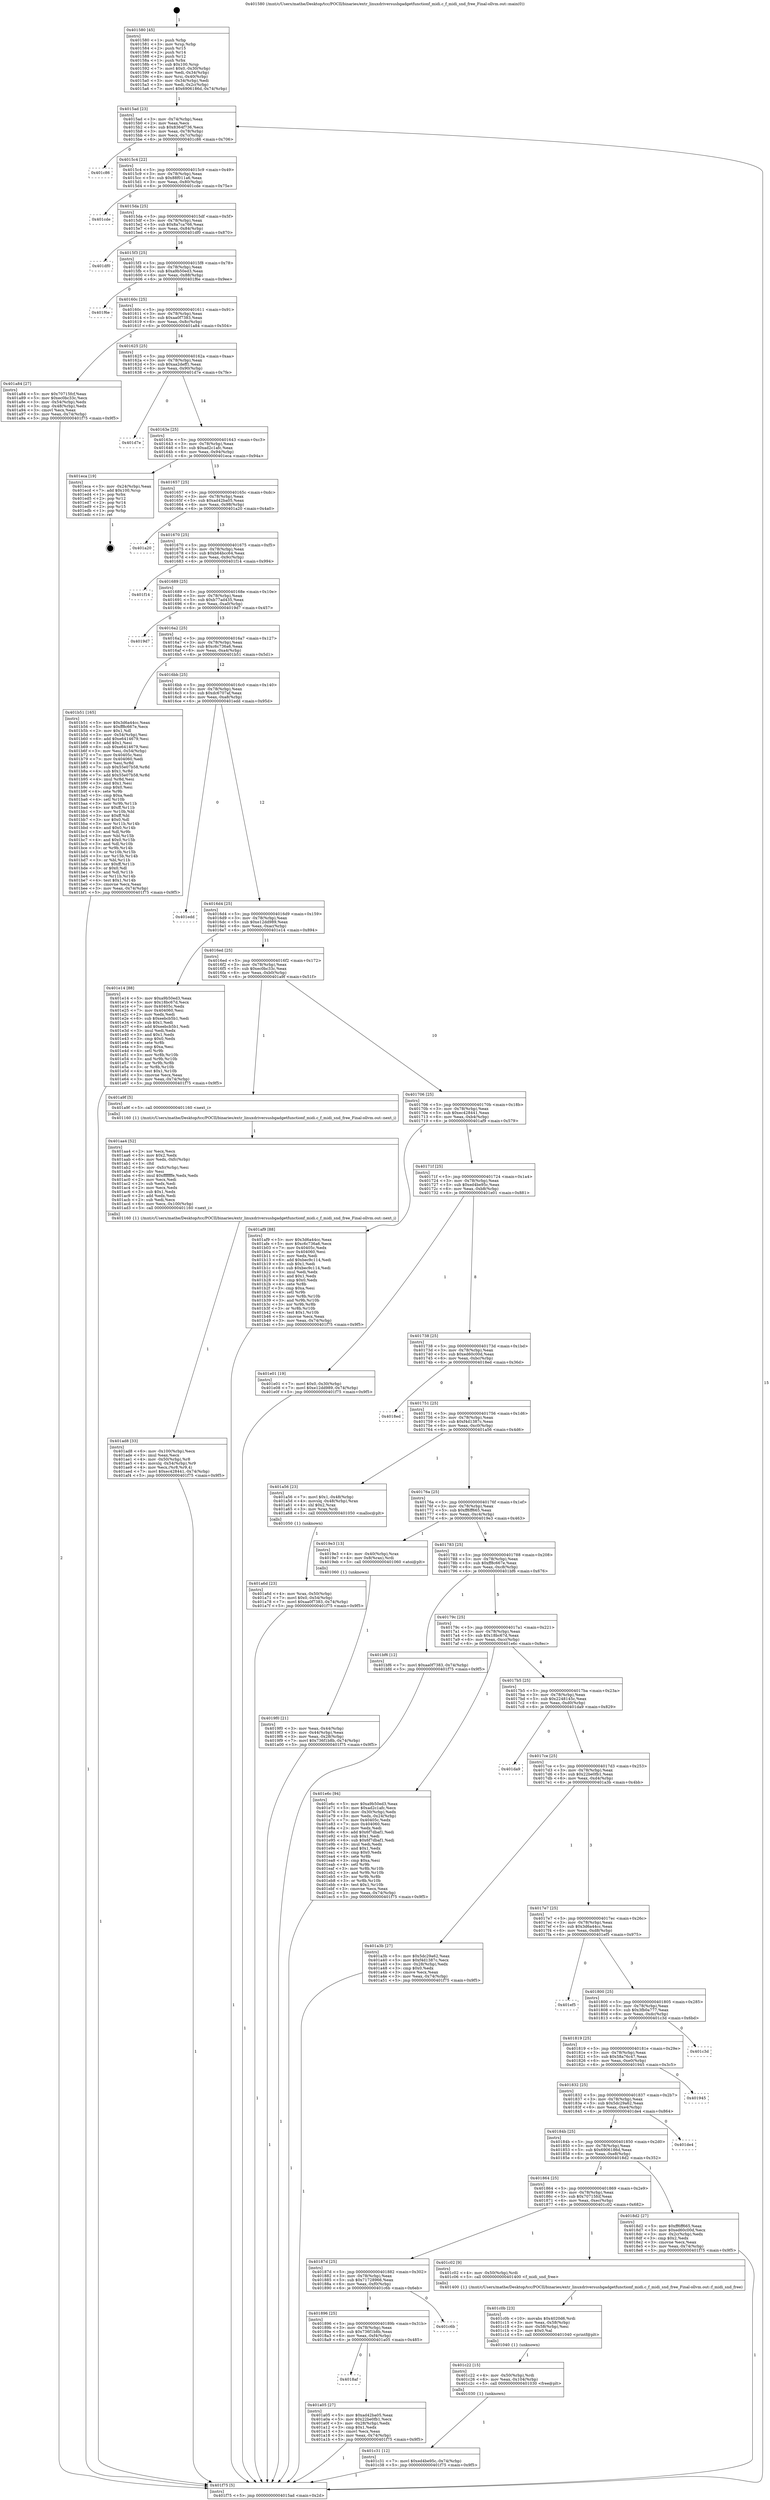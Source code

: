 digraph "0x401580" {
  label = "0x401580 (/mnt/c/Users/mathe/Desktop/tcc/POCII/binaries/extr_linuxdriversusbgadgetfunctionf_midi.c_f_midi_snd_free_Final-ollvm.out::main(0))"
  labelloc = "t"
  node[shape=record]

  Entry [label="",width=0.3,height=0.3,shape=circle,fillcolor=black,style=filled]
  "0x4015ad" [label="{
     0x4015ad [23]\l
     | [instrs]\l
     &nbsp;&nbsp;0x4015ad \<+3\>: mov -0x74(%rbp),%eax\l
     &nbsp;&nbsp;0x4015b0 \<+2\>: mov %eax,%ecx\l
     &nbsp;&nbsp;0x4015b2 \<+6\>: sub $0x8364f736,%ecx\l
     &nbsp;&nbsp;0x4015b8 \<+3\>: mov %eax,-0x78(%rbp)\l
     &nbsp;&nbsp;0x4015bb \<+3\>: mov %ecx,-0x7c(%rbp)\l
     &nbsp;&nbsp;0x4015be \<+6\>: je 0000000000401c86 \<main+0x706\>\l
  }"]
  "0x401c86" [label="{
     0x401c86\l
  }", style=dashed]
  "0x4015c4" [label="{
     0x4015c4 [22]\l
     | [instrs]\l
     &nbsp;&nbsp;0x4015c4 \<+5\>: jmp 00000000004015c9 \<main+0x49\>\l
     &nbsp;&nbsp;0x4015c9 \<+3\>: mov -0x78(%rbp),%eax\l
     &nbsp;&nbsp;0x4015cc \<+5\>: sub $0x88f011a6,%eax\l
     &nbsp;&nbsp;0x4015d1 \<+3\>: mov %eax,-0x80(%rbp)\l
     &nbsp;&nbsp;0x4015d4 \<+6\>: je 0000000000401cde \<main+0x75e\>\l
  }"]
  Exit [label="",width=0.3,height=0.3,shape=circle,fillcolor=black,style=filled,peripheries=2]
  "0x401cde" [label="{
     0x401cde\l
  }", style=dashed]
  "0x4015da" [label="{
     0x4015da [25]\l
     | [instrs]\l
     &nbsp;&nbsp;0x4015da \<+5\>: jmp 00000000004015df \<main+0x5f\>\l
     &nbsp;&nbsp;0x4015df \<+3\>: mov -0x78(%rbp),%eax\l
     &nbsp;&nbsp;0x4015e2 \<+5\>: sub $0x8a7ca766,%eax\l
     &nbsp;&nbsp;0x4015e7 \<+6\>: mov %eax,-0x84(%rbp)\l
     &nbsp;&nbsp;0x4015ed \<+6\>: je 0000000000401df0 \<main+0x870\>\l
  }"]
  "0x401c31" [label="{
     0x401c31 [12]\l
     | [instrs]\l
     &nbsp;&nbsp;0x401c31 \<+7\>: movl $0xed4be95c,-0x74(%rbp)\l
     &nbsp;&nbsp;0x401c38 \<+5\>: jmp 0000000000401f75 \<main+0x9f5\>\l
  }"]
  "0x401df0" [label="{
     0x401df0\l
  }", style=dashed]
  "0x4015f3" [label="{
     0x4015f3 [25]\l
     | [instrs]\l
     &nbsp;&nbsp;0x4015f3 \<+5\>: jmp 00000000004015f8 \<main+0x78\>\l
     &nbsp;&nbsp;0x4015f8 \<+3\>: mov -0x78(%rbp),%eax\l
     &nbsp;&nbsp;0x4015fb \<+5\>: sub $0xa9b50ed3,%eax\l
     &nbsp;&nbsp;0x401600 \<+6\>: mov %eax,-0x88(%rbp)\l
     &nbsp;&nbsp;0x401606 \<+6\>: je 0000000000401f6e \<main+0x9ee\>\l
  }"]
  "0x401c22" [label="{
     0x401c22 [15]\l
     | [instrs]\l
     &nbsp;&nbsp;0x401c22 \<+4\>: mov -0x50(%rbp),%rdi\l
     &nbsp;&nbsp;0x401c26 \<+6\>: mov %eax,-0x104(%rbp)\l
     &nbsp;&nbsp;0x401c2c \<+5\>: call 0000000000401030 \<free@plt\>\l
     | [calls]\l
     &nbsp;&nbsp;0x401030 \{1\} (unknown)\l
  }"]
  "0x401f6e" [label="{
     0x401f6e\l
  }", style=dashed]
  "0x40160c" [label="{
     0x40160c [25]\l
     | [instrs]\l
     &nbsp;&nbsp;0x40160c \<+5\>: jmp 0000000000401611 \<main+0x91\>\l
     &nbsp;&nbsp;0x401611 \<+3\>: mov -0x78(%rbp),%eax\l
     &nbsp;&nbsp;0x401614 \<+5\>: sub $0xaa0f7383,%eax\l
     &nbsp;&nbsp;0x401619 \<+6\>: mov %eax,-0x8c(%rbp)\l
     &nbsp;&nbsp;0x40161f \<+6\>: je 0000000000401a84 \<main+0x504\>\l
  }"]
  "0x401c0b" [label="{
     0x401c0b [23]\l
     | [instrs]\l
     &nbsp;&nbsp;0x401c0b \<+10\>: movabs $0x4020d6,%rdi\l
     &nbsp;&nbsp;0x401c15 \<+3\>: mov %eax,-0x58(%rbp)\l
     &nbsp;&nbsp;0x401c18 \<+3\>: mov -0x58(%rbp),%esi\l
     &nbsp;&nbsp;0x401c1b \<+2\>: mov $0x0,%al\l
     &nbsp;&nbsp;0x401c1d \<+5\>: call 0000000000401040 \<printf@plt\>\l
     | [calls]\l
     &nbsp;&nbsp;0x401040 \{1\} (unknown)\l
  }"]
  "0x401a84" [label="{
     0x401a84 [27]\l
     | [instrs]\l
     &nbsp;&nbsp;0x401a84 \<+5\>: mov $0x70715fcf,%eax\l
     &nbsp;&nbsp;0x401a89 \<+5\>: mov $0xec0bc33c,%ecx\l
     &nbsp;&nbsp;0x401a8e \<+3\>: mov -0x54(%rbp),%edx\l
     &nbsp;&nbsp;0x401a91 \<+3\>: cmp -0x48(%rbp),%edx\l
     &nbsp;&nbsp;0x401a94 \<+3\>: cmovl %ecx,%eax\l
     &nbsp;&nbsp;0x401a97 \<+3\>: mov %eax,-0x74(%rbp)\l
     &nbsp;&nbsp;0x401a9a \<+5\>: jmp 0000000000401f75 \<main+0x9f5\>\l
  }"]
  "0x401625" [label="{
     0x401625 [25]\l
     | [instrs]\l
     &nbsp;&nbsp;0x401625 \<+5\>: jmp 000000000040162a \<main+0xaa\>\l
     &nbsp;&nbsp;0x40162a \<+3\>: mov -0x78(%rbp),%eax\l
     &nbsp;&nbsp;0x40162d \<+5\>: sub $0xaa2deff1,%eax\l
     &nbsp;&nbsp;0x401632 \<+6\>: mov %eax,-0x90(%rbp)\l
     &nbsp;&nbsp;0x401638 \<+6\>: je 0000000000401d7e \<main+0x7fe\>\l
  }"]
  "0x401ad8" [label="{
     0x401ad8 [33]\l
     | [instrs]\l
     &nbsp;&nbsp;0x401ad8 \<+6\>: mov -0x100(%rbp),%ecx\l
     &nbsp;&nbsp;0x401ade \<+3\>: imul %eax,%ecx\l
     &nbsp;&nbsp;0x401ae1 \<+4\>: mov -0x50(%rbp),%r8\l
     &nbsp;&nbsp;0x401ae5 \<+4\>: movslq -0x54(%rbp),%r9\l
     &nbsp;&nbsp;0x401ae9 \<+4\>: mov %ecx,(%r8,%r9,4)\l
     &nbsp;&nbsp;0x401aed \<+7\>: movl $0xec428441,-0x74(%rbp)\l
     &nbsp;&nbsp;0x401af4 \<+5\>: jmp 0000000000401f75 \<main+0x9f5\>\l
  }"]
  "0x401d7e" [label="{
     0x401d7e\l
  }", style=dashed]
  "0x40163e" [label="{
     0x40163e [25]\l
     | [instrs]\l
     &nbsp;&nbsp;0x40163e \<+5\>: jmp 0000000000401643 \<main+0xc3\>\l
     &nbsp;&nbsp;0x401643 \<+3\>: mov -0x78(%rbp),%eax\l
     &nbsp;&nbsp;0x401646 \<+5\>: sub $0xad2c1afc,%eax\l
     &nbsp;&nbsp;0x40164b \<+6\>: mov %eax,-0x94(%rbp)\l
     &nbsp;&nbsp;0x401651 \<+6\>: je 0000000000401eca \<main+0x94a\>\l
  }"]
  "0x401aa4" [label="{
     0x401aa4 [52]\l
     | [instrs]\l
     &nbsp;&nbsp;0x401aa4 \<+2\>: xor %ecx,%ecx\l
     &nbsp;&nbsp;0x401aa6 \<+5\>: mov $0x2,%edx\l
     &nbsp;&nbsp;0x401aab \<+6\>: mov %edx,-0xfc(%rbp)\l
     &nbsp;&nbsp;0x401ab1 \<+1\>: cltd\l
     &nbsp;&nbsp;0x401ab2 \<+6\>: mov -0xfc(%rbp),%esi\l
     &nbsp;&nbsp;0x401ab8 \<+2\>: idiv %esi\l
     &nbsp;&nbsp;0x401aba \<+6\>: imul $0xfffffffe,%edx,%edx\l
     &nbsp;&nbsp;0x401ac0 \<+2\>: mov %ecx,%edi\l
     &nbsp;&nbsp;0x401ac2 \<+2\>: sub %edx,%edi\l
     &nbsp;&nbsp;0x401ac4 \<+2\>: mov %ecx,%edx\l
     &nbsp;&nbsp;0x401ac6 \<+3\>: sub $0x1,%edx\l
     &nbsp;&nbsp;0x401ac9 \<+2\>: add %edx,%edi\l
     &nbsp;&nbsp;0x401acb \<+2\>: sub %edi,%ecx\l
     &nbsp;&nbsp;0x401acd \<+6\>: mov %ecx,-0x100(%rbp)\l
     &nbsp;&nbsp;0x401ad3 \<+5\>: call 0000000000401160 \<next_i\>\l
     | [calls]\l
     &nbsp;&nbsp;0x401160 \{1\} (/mnt/c/Users/mathe/Desktop/tcc/POCII/binaries/extr_linuxdriversusbgadgetfunctionf_midi.c_f_midi_snd_free_Final-ollvm.out::next_i)\l
  }"]
  "0x401eca" [label="{
     0x401eca [19]\l
     | [instrs]\l
     &nbsp;&nbsp;0x401eca \<+3\>: mov -0x24(%rbp),%eax\l
     &nbsp;&nbsp;0x401ecd \<+7\>: add $0x100,%rsp\l
     &nbsp;&nbsp;0x401ed4 \<+1\>: pop %rbx\l
     &nbsp;&nbsp;0x401ed5 \<+2\>: pop %r12\l
     &nbsp;&nbsp;0x401ed7 \<+2\>: pop %r14\l
     &nbsp;&nbsp;0x401ed9 \<+2\>: pop %r15\l
     &nbsp;&nbsp;0x401edb \<+1\>: pop %rbp\l
     &nbsp;&nbsp;0x401edc \<+1\>: ret\l
  }"]
  "0x401657" [label="{
     0x401657 [25]\l
     | [instrs]\l
     &nbsp;&nbsp;0x401657 \<+5\>: jmp 000000000040165c \<main+0xdc\>\l
     &nbsp;&nbsp;0x40165c \<+3\>: mov -0x78(%rbp),%eax\l
     &nbsp;&nbsp;0x40165f \<+5\>: sub $0xad42ba05,%eax\l
     &nbsp;&nbsp;0x401664 \<+6\>: mov %eax,-0x98(%rbp)\l
     &nbsp;&nbsp;0x40166a \<+6\>: je 0000000000401a20 \<main+0x4a0\>\l
  }"]
  "0x401a6d" [label="{
     0x401a6d [23]\l
     | [instrs]\l
     &nbsp;&nbsp;0x401a6d \<+4\>: mov %rax,-0x50(%rbp)\l
     &nbsp;&nbsp;0x401a71 \<+7\>: movl $0x0,-0x54(%rbp)\l
     &nbsp;&nbsp;0x401a78 \<+7\>: movl $0xaa0f7383,-0x74(%rbp)\l
     &nbsp;&nbsp;0x401a7f \<+5\>: jmp 0000000000401f75 \<main+0x9f5\>\l
  }"]
  "0x401a20" [label="{
     0x401a20\l
  }", style=dashed]
  "0x401670" [label="{
     0x401670 [25]\l
     | [instrs]\l
     &nbsp;&nbsp;0x401670 \<+5\>: jmp 0000000000401675 \<main+0xf5\>\l
     &nbsp;&nbsp;0x401675 \<+3\>: mov -0x78(%rbp),%eax\l
     &nbsp;&nbsp;0x401678 \<+5\>: sub $0xb64bcc64,%eax\l
     &nbsp;&nbsp;0x40167d \<+6\>: mov %eax,-0x9c(%rbp)\l
     &nbsp;&nbsp;0x401683 \<+6\>: je 0000000000401f14 \<main+0x994\>\l
  }"]
  "0x4018af" [label="{
     0x4018af\l
  }", style=dashed]
  "0x401f14" [label="{
     0x401f14\l
  }", style=dashed]
  "0x401689" [label="{
     0x401689 [25]\l
     | [instrs]\l
     &nbsp;&nbsp;0x401689 \<+5\>: jmp 000000000040168e \<main+0x10e\>\l
     &nbsp;&nbsp;0x40168e \<+3\>: mov -0x78(%rbp),%eax\l
     &nbsp;&nbsp;0x401691 \<+5\>: sub $0xb77ad435,%eax\l
     &nbsp;&nbsp;0x401696 \<+6\>: mov %eax,-0xa0(%rbp)\l
     &nbsp;&nbsp;0x40169c \<+6\>: je 00000000004019d7 \<main+0x457\>\l
  }"]
  "0x401a05" [label="{
     0x401a05 [27]\l
     | [instrs]\l
     &nbsp;&nbsp;0x401a05 \<+5\>: mov $0xad42ba05,%eax\l
     &nbsp;&nbsp;0x401a0a \<+5\>: mov $0x22be0fb1,%ecx\l
     &nbsp;&nbsp;0x401a0f \<+3\>: mov -0x28(%rbp),%edx\l
     &nbsp;&nbsp;0x401a12 \<+3\>: cmp $0x1,%edx\l
     &nbsp;&nbsp;0x401a15 \<+3\>: cmovl %ecx,%eax\l
     &nbsp;&nbsp;0x401a18 \<+3\>: mov %eax,-0x74(%rbp)\l
     &nbsp;&nbsp;0x401a1b \<+5\>: jmp 0000000000401f75 \<main+0x9f5\>\l
  }"]
  "0x4019d7" [label="{
     0x4019d7\l
  }", style=dashed]
  "0x4016a2" [label="{
     0x4016a2 [25]\l
     | [instrs]\l
     &nbsp;&nbsp;0x4016a2 \<+5\>: jmp 00000000004016a7 \<main+0x127\>\l
     &nbsp;&nbsp;0x4016a7 \<+3\>: mov -0x78(%rbp),%eax\l
     &nbsp;&nbsp;0x4016aa \<+5\>: sub $0xc6c736a6,%eax\l
     &nbsp;&nbsp;0x4016af \<+6\>: mov %eax,-0xa4(%rbp)\l
     &nbsp;&nbsp;0x4016b5 \<+6\>: je 0000000000401b51 \<main+0x5d1\>\l
  }"]
  "0x401896" [label="{
     0x401896 [25]\l
     | [instrs]\l
     &nbsp;&nbsp;0x401896 \<+5\>: jmp 000000000040189b \<main+0x31b\>\l
     &nbsp;&nbsp;0x40189b \<+3\>: mov -0x78(%rbp),%eax\l
     &nbsp;&nbsp;0x40189e \<+5\>: sub $0x736f1b8b,%eax\l
     &nbsp;&nbsp;0x4018a3 \<+6\>: mov %eax,-0xf4(%rbp)\l
     &nbsp;&nbsp;0x4018a9 \<+6\>: je 0000000000401a05 \<main+0x485\>\l
  }"]
  "0x401b51" [label="{
     0x401b51 [165]\l
     | [instrs]\l
     &nbsp;&nbsp;0x401b51 \<+5\>: mov $0x3d6a44cc,%eax\l
     &nbsp;&nbsp;0x401b56 \<+5\>: mov $0xff8c667e,%ecx\l
     &nbsp;&nbsp;0x401b5b \<+2\>: mov $0x1,%dl\l
     &nbsp;&nbsp;0x401b5d \<+3\>: mov -0x54(%rbp),%esi\l
     &nbsp;&nbsp;0x401b60 \<+6\>: add $0xe6414679,%esi\l
     &nbsp;&nbsp;0x401b66 \<+3\>: add $0x1,%esi\l
     &nbsp;&nbsp;0x401b69 \<+6\>: sub $0xe6414679,%esi\l
     &nbsp;&nbsp;0x401b6f \<+3\>: mov %esi,-0x54(%rbp)\l
     &nbsp;&nbsp;0x401b72 \<+7\>: mov 0x40405c,%esi\l
     &nbsp;&nbsp;0x401b79 \<+7\>: mov 0x404060,%edi\l
     &nbsp;&nbsp;0x401b80 \<+3\>: mov %esi,%r8d\l
     &nbsp;&nbsp;0x401b83 \<+7\>: sub $0x55e07b58,%r8d\l
     &nbsp;&nbsp;0x401b8a \<+4\>: sub $0x1,%r8d\l
     &nbsp;&nbsp;0x401b8e \<+7\>: add $0x55e07b58,%r8d\l
     &nbsp;&nbsp;0x401b95 \<+4\>: imul %r8d,%esi\l
     &nbsp;&nbsp;0x401b99 \<+3\>: and $0x1,%esi\l
     &nbsp;&nbsp;0x401b9c \<+3\>: cmp $0x0,%esi\l
     &nbsp;&nbsp;0x401b9f \<+4\>: sete %r9b\l
     &nbsp;&nbsp;0x401ba3 \<+3\>: cmp $0xa,%edi\l
     &nbsp;&nbsp;0x401ba6 \<+4\>: setl %r10b\l
     &nbsp;&nbsp;0x401baa \<+3\>: mov %r9b,%r11b\l
     &nbsp;&nbsp;0x401bad \<+4\>: xor $0xff,%r11b\l
     &nbsp;&nbsp;0x401bb1 \<+3\>: mov %r10b,%bl\l
     &nbsp;&nbsp;0x401bb4 \<+3\>: xor $0xff,%bl\l
     &nbsp;&nbsp;0x401bb7 \<+3\>: xor $0x0,%dl\l
     &nbsp;&nbsp;0x401bba \<+3\>: mov %r11b,%r14b\l
     &nbsp;&nbsp;0x401bbd \<+4\>: and $0x0,%r14b\l
     &nbsp;&nbsp;0x401bc1 \<+3\>: and %dl,%r9b\l
     &nbsp;&nbsp;0x401bc4 \<+3\>: mov %bl,%r15b\l
     &nbsp;&nbsp;0x401bc7 \<+4\>: and $0x0,%r15b\l
     &nbsp;&nbsp;0x401bcb \<+3\>: and %dl,%r10b\l
     &nbsp;&nbsp;0x401bce \<+3\>: or %r9b,%r14b\l
     &nbsp;&nbsp;0x401bd1 \<+3\>: or %r10b,%r15b\l
     &nbsp;&nbsp;0x401bd4 \<+3\>: xor %r15b,%r14b\l
     &nbsp;&nbsp;0x401bd7 \<+3\>: or %bl,%r11b\l
     &nbsp;&nbsp;0x401bda \<+4\>: xor $0xff,%r11b\l
     &nbsp;&nbsp;0x401bde \<+3\>: or $0x0,%dl\l
     &nbsp;&nbsp;0x401be1 \<+3\>: and %dl,%r11b\l
     &nbsp;&nbsp;0x401be4 \<+3\>: or %r11b,%r14b\l
     &nbsp;&nbsp;0x401be7 \<+4\>: test $0x1,%r14b\l
     &nbsp;&nbsp;0x401beb \<+3\>: cmovne %ecx,%eax\l
     &nbsp;&nbsp;0x401bee \<+3\>: mov %eax,-0x74(%rbp)\l
     &nbsp;&nbsp;0x401bf1 \<+5\>: jmp 0000000000401f75 \<main+0x9f5\>\l
  }"]
  "0x4016bb" [label="{
     0x4016bb [25]\l
     | [instrs]\l
     &nbsp;&nbsp;0x4016bb \<+5\>: jmp 00000000004016c0 \<main+0x140\>\l
     &nbsp;&nbsp;0x4016c0 \<+3\>: mov -0x78(%rbp),%eax\l
     &nbsp;&nbsp;0x4016c3 \<+5\>: sub $0xdc6707af,%eax\l
     &nbsp;&nbsp;0x4016c8 \<+6\>: mov %eax,-0xa8(%rbp)\l
     &nbsp;&nbsp;0x4016ce \<+6\>: je 0000000000401edd \<main+0x95d\>\l
  }"]
  "0x401c6b" [label="{
     0x401c6b\l
  }", style=dashed]
  "0x401edd" [label="{
     0x401edd\l
  }", style=dashed]
  "0x4016d4" [label="{
     0x4016d4 [25]\l
     | [instrs]\l
     &nbsp;&nbsp;0x4016d4 \<+5\>: jmp 00000000004016d9 \<main+0x159\>\l
     &nbsp;&nbsp;0x4016d9 \<+3\>: mov -0x78(%rbp),%eax\l
     &nbsp;&nbsp;0x4016dc \<+5\>: sub $0xe12dd989,%eax\l
     &nbsp;&nbsp;0x4016e1 \<+6\>: mov %eax,-0xac(%rbp)\l
     &nbsp;&nbsp;0x4016e7 \<+6\>: je 0000000000401e14 \<main+0x894\>\l
  }"]
  "0x40187d" [label="{
     0x40187d [25]\l
     | [instrs]\l
     &nbsp;&nbsp;0x40187d \<+5\>: jmp 0000000000401882 \<main+0x302\>\l
     &nbsp;&nbsp;0x401882 \<+3\>: mov -0x78(%rbp),%eax\l
     &nbsp;&nbsp;0x401885 \<+5\>: sub $0x71728966,%eax\l
     &nbsp;&nbsp;0x40188a \<+6\>: mov %eax,-0xf0(%rbp)\l
     &nbsp;&nbsp;0x401890 \<+6\>: je 0000000000401c6b \<main+0x6eb\>\l
  }"]
  "0x401e14" [label="{
     0x401e14 [88]\l
     | [instrs]\l
     &nbsp;&nbsp;0x401e14 \<+5\>: mov $0xa9b50ed3,%eax\l
     &nbsp;&nbsp;0x401e19 \<+5\>: mov $0x18bc67d,%ecx\l
     &nbsp;&nbsp;0x401e1e \<+7\>: mov 0x40405c,%edx\l
     &nbsp;&nbsp;0x401e25 \<+7\>: mov 0x404060,%esi\l
     &nbsp;&nbsp;0x401e2c \<+2\>: mov %edx,%edi\l
     &nbsp;&nbsp;0x401e2e \<+6\>: sub $0xeebcb5b1,%edi\l
     &nbsp;&nbsp;0x401e34 \<+3\>: sub $0x1,%edi\l
     &nbsp;&nbsp;0x401e37 \<+6\>: add $0xeebcb5b1,%edi\l
     &nbsp;&nbsp;0x401e3d \<+3\>: imul %edi,%edx\l
     &nbsp;&nbsp;0x401e40 \<+3\>: and $0x1,%edx\l
     &nbsp;&nbsp;0x401e43 \<+3\>: cmp $0x0,%edx\l
     &nbsp;&nbsp;0x401e46 \<+4\>: sete %r8b\l
     &nbsp;&nbsp;0x401e4a \<+3\>: cmp $0xa,%esi\l
     &nbsp;&nbsp;0x401e4d \<+4\>: setl %r9b\l
     &nbsp;&nbsp;0x401e51 \<+3\>: mov %r8b,%r10b\l
     &nbsp;&nbsp;0x401e54 \<+3\>: and %r9b,%r10b\l
     &nbsp;&nbsp;0x401e57 \<+3\>: xor %r9b,%r8b\l
     &nbsp;&nbsp;0x401e5a \<+3\>: or %r8b,%r10b\l
     &nbsp;&nbsp;0x401e5d \<+4\>: test $0x1,%r10b\l
     &nbsp;&nbsp;0x401e61 \<+3\>: cmovne %ecx,%eax\l
     &nbsp;&nbsp;0x401e64 \<+3\>: mov %eax,-0x74(%rbp)\l
     &nbsp;&nbsp;0x401e67 \<+5\>: jmp 0000000000401f75 \<main+0x9f5\>\l
  }"]
  "0x4016ed" [label="{
     0x4016ed [25]\l
     | [instrs]\l
     &nbsp;&nbsp;0x4016ed \<+5\>: jmp 00000000004016f2 \<main+0x172\>\l
     &nbsp;&nbsp;0x4016f2 \<+3\>: mov -0x78(%rbp),%eax\l
     &nbsp;&nbsp;0x4016f5 \<+5\>: sub $0xec0bc33c,%eax\l
     &nbsp;&nbsp;0x4016fa \<+6\>: mov %eax,-0xb0(%rbp)\l
     &nbsp;&nbsp;0x401700 \<+6\>: je 0000000000401a9f \<main+0x51f\>\l
  }"]
  "0x401c02" [label="{
     0x401c02 [9]\l
     | [instrs]\l
     &nbsp;&nbsp;0x401c02 \<+4\>: mov -0x50(%rbp),%rdi\l
     &nbsp;&nbsp;0x401c06 \<+5\>: call 0000000000401400 \<f_midi_snd_free\>\l
     | [calls]\l
     &nbsp;&nbsp;0x401400 \{1\} (/mnt/c/Users/mathe/Desktop/tcc/POCII/binaries/extr_linuxdriversusbgadgetfunctionf_midi.c_f_midi_snd_free_Final-ollvm.out::f_midi_snd_free)\l
  }"]
  "0x401a9f" [label="{
     0x401a9f [5]\l
     | [instrs]\l
     &nbsp;&nbsp;0x401a9f \<+5\>: call 0000000000401160 \<next_i\>\l
     | [calls]\l
     &nbsp;&nbsp;0x401160 \{1\} (/mnt/c/Users/mathe/Desktop/tcc/POCII/binaries/extr_linuxdriversusbgadgetfunctionf_midi.c_f_midi_snd_free_Final-ollvm.out::next_i)\l
  }"]
  "0x401706" [label="{
     0x401706 [25]\l
     | [instrs]\l
     &nbsp;&nbsp;0x401706 \<+5\>: jmp 000000000040170b \<main+0x18b\>\l
     &nbsp;&nbsp;0x40170b \<+3\>: mov -0x78(%rbp),%eax\l
     &nbsp;&nbsp;0x40170e \<+5\>: sub $0xec428441,%eax\l
     &nbsp;&nbsp;0x401713 \<+6\>: mov %eax,-0xb4(%rbp)\l
     &nbsp;&nbsp;0x401719 \<+6\>: je 0000000000401af9 \<main+0x579\>\l
  }"]
  "0x4019f0" [label="{
     0x4019f0 [21]\l
     | [instrs]\l
     &nbsp;&nbsp;0x4019f0 \<+3\>: mov %eax,-0x44(%rbp)\l
     &nbsp;&nbsp;0x4019f3 \<+3\>: mov -0x44(%rbp),%eax\l
     &nbsp;&nbsp;0x4019f6 \<+3\>: mov %eax,-0x28(%rbp)\l
     &nbsp;&nbsp;0x4019f9 \<+7\>: movl $0x736f1b8b,-0x74(%rbp)\l
     &nbsp;&nbsp;0x401a00 \<+5\>: jmp 0000000000401f75 \<main+0x9f5\>\l
  }"]
  "0x401af9" [label="{
     0x401af9 [88]\l
     | [instrs]\l
     &nbsp;&nbsp;0x401af9 \<+5\>: mov $0x3d6a44cc,%eax\l
     &nbsp;&nbsp;0x401afe \<+5\>: mov $0xc6c736a6,%ecx\l
     &nbsp;&nbsp;0x401b03 \<+7\>: mov 0x40405c,%edx\l
     &nbsp;&nbsp;0x401b0a \<+7\>: mov 0x404060,%esi\l
     &nbsp;&nbsp;0x401b11 \<+2\>: mov %edx,%edi\l
     &nbsp;&nbsp;0x401b13 \<+6\>: add $0xbec9c114,%edi\l
     &nbsp;&nbsp;0x401b19 \<+3\>: sub $0x1,%edi\l
     &nbsp;&nbsp;0x401b1c \<+6\>: sub $0xbec9c114,%edi\l
     &nbsp;&nbsp;0x401b22 \<+3\>: imul %edi,%edx\l
     &nbsp;&nbsp;0x401b25 \<+3\>: and $0x1,%edx\l
     &nbsp;&nbsp;0x401b28 \<+3\>: cmp $0x0,%edx\l
     &nbsp;&nbsp;0x401b2b \<+4\>: sete %r8b\l
     &nbsp;&nbsp;0x401b2f \<+3\>: cmp $0xa,%esi\l
     &nbsp;&nbsp;0x401b32 \<+4\>: setl %r9b\l
     &nbsp;&nbsp;0x401b36 \<+3\>: mov %r8b,%r10b\l
     &nbsp;&nbsp;0x401b39 \<+3\>: and %r9b,%r10b\l
     &nbsp;&nbsp;0x401b3c \<+3\>: xor %r9b,%r8b\l
     &nbsp;&nbsp;0x401b3f \<+3\>: or %r8b,%r10b\l
     &nbsp;&nbsp;0x401b42 \<+4\>: test $0x1,%r10b\l
     &nbsp;&nbsp;0x401b46 \<+3\>: cmovne %ecx,%eax\l
     &nbsp;&nbsp;0x401b49 \<+3\>: mov %eax,-0x74(%rbp)\l
     &nbsp;&nbsp;0x401b4c \<+5\>: jmp 0000000000401f75 \<main+0x9f5\>\l
  }"]
  "0x40171f" [label="{
     0x40171f [25]\l
     | [instrs]\l
     &nbsp;&nbsp;0x40171f \<+5\>: jmp 0000000000401724 \<main+0x1a4\>\l
     &nbsp;&nbsp;0x401724 \<+3\>: mov -0x78(%rbp),%eax\l
     &nbsp;&nbsp;0x401727 \<+5\>: sub $0xed4be95c,%eax\l
     &nbsp;&nbsp;0x40172c \<+6\>: mov %eax,-0xb8(%rbp)\l
     &nbsp;&nbsp;0x401732 \<+6\>: je 0000000000401e01 \<main+0x881\>\l
  }"]
  "0x401580" [label="{
     0x401580 [45]\l
     | [instrs]\l
     &nbsp;&nbsp;0x401580 \<+1\>: push %rbp\l
     &nbsp;&nbsp;0x401581 \<+3\>: mov %rsp,%rbp\l
     &nbsp;&nbsp;0x401584 \<+2\>: push %r15\l
     &nbsp;&nbsp;0x401586 \<+2\>: push %r14\l
     &nbsp;&nbsp;0x401588 \<+2\>: push %r12\l
     &nbsp;&nbsp;0x40158a \<+1\>: push %rbx\l
     &nbsp;&nbsp;0x40158b \<+7\>: sub $0x100,%rsp\l
     &nbsp;&nbsp;0x401592 \<+7\>: movl $0x0,-0x30(%rbp)\l
     &nbsp;&nbsp;0x401599 \<+3\>: mov %edi,-0x34(%rbp)\l
     &nbsp;&nbsp;0x40159c \<+4\>: mov %rsi,-0x40(%rbp)\l
     &nbsp;&nbsp;0x4015a0 \<+3\>: mov -0x34(%rbp),%edi\l
     &nbsp;&nbsp;0x4015a3 \<+3\>: mov %edi,-0x2c(%rbp)\l
     &nbsp;&nbsp;0x4015a6 \<+7\>: movl $0x6906186d,-0x74(%rbp)\l
  }"]
  "0x401e01" [label="{
     0x401e01 [19]\l
     | [instrs]\l
     &nbsp;&nbsp;0x401e01 \<+7\>: movl $0x0,-0x30(%rbp)\l
     &nbsp;&nbsp;0x401e08 \<+7\>: movl $0xe12dd989,-0x74(%rbp)\l
     &nbsp;&nbsp;0x401e0f \<+5\>: jmp 0000000000401f75 \<main+0x9f5\>\l
  }"]
  "0x401738" [label="{
     0x401738 [25]\l
     | [instrs]\l
     &nbsp;&nbsp;0x401738 \<+5\>: jmp 000000000040173d \<main+0x1bd\>\l
     &nbsp;&nbsp;0x40173d \<+3\>: mov -0x78(%rbp),%eax\l
     &nbsp;&nbsp;0x401740 \<+5\>: sub $0xed60c00d,%eax\l
     &nbsp;&nbsp;0x401745 \<+6\>: mov %eax,-0xbc(%rbp)\l
     &nbsp;&nbsp;0x40174b \<+6\>: je 00000000004018ed \<main+0x36d\>\l
  }"]
  "0x401f75" [label="{
     0x401f75 [5]\l
     | [instrs]\l
     &nbsp;&nbsp;0x401f75 \<+5\>: jmp 00000000004015ad \<main+0x2d\>\l
  }"]
  "0x4018ed" [label="{
     0x4018ed\l
  }", style=dashed]
  "0x401751" [label="{
     0x401751 [25]\l
     | [instrs]\l
     &nbsp;&nbsp;0x401751 \<+5\>: jmp 0000000000401756 \<main+0x1d6\>\l
     &nbsp;&nbsp;0x401756 \<+3\>: mov -0x78(%rbp),%eax\l
     &nbsp;&nbsp;0x401759 \<+5\>: sub $0xf4d1387c,%eax\l
     &nbsp;&nbsp;0x40175e \<+6\>: mov %eax,-0xc0(%rbp)\l
     &nbsp;&nbsp;0x401764 \<+6\>: je 0000000000401a56 \<main+0x4d6\>\l
  }"]
  "0x401864" [label="{
     0x401864 [25]\l
     | [instrs]\l
     &nbsp;&nbsp;0x401864 \<+5\>: jmp 0000000000401869 \<main+0x2e9\>\l
     &nbsp;&nbsp;0x401869 \<+3\>: mov -0x78(%rbp),%eax\l
     &nbsp;&nbsp;0x40186c \<+5\>: sub $0x70715fcf,%eax\l
     &nbsp;&nbsp;0x401871 \<+6\>: mov %eax,-0xec(%rbp)\l
     &nbsp;&nbsp;0x401877 \<+6\>: je 0000000000401c02 \<main+0x682\>\l
  }"]
  "0x401a56" [label="{
     0x401a56 [23]\l
     | [instrs]\l
     &nbsp;&nbsp;0x401a56 \<+7\>: movl $0x1,-0x48(%rbp)\l
     &nbsp;&nbsp;0x401a5d \<+4\>: movslq -0x48(%rbp),%rax\l
     &nbsp;&nbsp;0x401a61 \<+4\>: shl $0x2,%rax\l
     &nbsp;&nbsp;0x401a65 \<+3\>: mov %rax,%rdi\l
     &nbsp;&nbsp;0x401a68 \<+5\>: call 0000000000401050 \<malloc@plt\>\l
     | [calls]\l
     &nbsp;&nbsp;0x401050 \{1\} (unknown)\l
  }"]
  "0x40176a" [label="{
     0x40176a [25]\l
     | [instrs]\l
     &nbsp;&nbsp;0x40176a \<+5\>: jmp 000000000040176f \<main+0x1ef\>\l
     &nbsp;&nbsp;0x40176f \<+3\>: mov -0x78(%rbp),%eax\l
     &nbsp;&nbsp;0x401772 \<+5\>: sub $0xff6ff665,%eax\l
     &nbsp;&nbsp;0x401777 \<+6\>: mov %eax,-0xc4(%rbp)\l
     &nbsp;&nbsp;0x40177d \<+6\>: je 00000000004019e3 \<main+0x463\>\l
  }"]
  "0x4018d2" [label="{
     0x4018d2 [27]\l
     | [instrs]\l
     &nbsp;&nbsp;0x4018d2 \<+5\>: mov $0xff6ff665,%eax\l
     &nbsp;&nbsp;0x4018d7 \<+5\>: mov $0xed60c00d,%ecx\l
     &nbsp;&nbsp;0x4018dc \<+3\>: mov -0x2c(%rbp),%edx\l
     &nbsp;&nbsp;0x4018df \<+3\>: cmp $0x2,%edx\l
     &nbsp;&nbsp;0x4018e2 \<+3\>: cmovne %ecx,%eax\l
     &nbsp;&nbsp;0x4018e5 \<+3\>: mov %eax,-0x74(%rbp)\l
     &nbsp;&nbsp;0x4018e8 \<+5\>: jmp 0000000000401f75 \<main+0x9f5\>\l
  }"]
  "0x4019e3" [label="{
     0x4019e3 [13]\l
     | [instrs]\l
     &nbsp;&nbsp;0x4019e3 \<+4\>: mov -0x40(%rbp),%rax\l
     &nbsp;&nbsp;0x4019e7 \<+4\>: mov 0x8(%rax),%rdi\l
     &nbsp;&nbsp;0x4019eb \<+5\>: call 0000000000401060 \<atoi@plt\>\l
     | [calls]\l
     &nbsp;&nbsp;0x401060 \{1\} (unknown)\l
  }"]
  "0x401783" [label="{
     0x401783 [25]\l
     | [instrs]\l
     &nbsp;&nbsp;0x401783 \<+5\>: jmp 0000000000401788 \<main+0x208\>\l
     &nbsp;&nbsp;0x401788 \<+3\>: mov -0x78(%rbp),%eax\l
     &nbsp;&nbsp;0x40178b \<+5\>: sub $0xff8c667e,%eax\l
     &nbsp;&nbsp;0x401790 \<+6\>: mov %eax,-0xc8(%rbp)\l
     &nbsp;&nbsp;0x401796 \<+6\>: je 0000000000401bf6 \<main+0x676\>\l
  }"]
  "0x40184b" [label="{
     0x40184b [25]\l
     | [instrs]\l
     &nbsp;&nbsp;0x40184b \<+5\>: jmp 0000000000401850 \<main+0x2d0\>\l
     &nbsp;&nbsp;0x401850 \<+3\>: mov -0x78(%rbp),%eax\l
     &nbsp;&nbsp;0x401853 \<+5\>: sub $0x6906186d,%eax\l
     &nbsp;&nbsp;0x401858 \<+6\>: mov %eax,-0xe8(%rbp)\l
     &nbsp;&nbsp;0x40185e \<+6\>: je 00000000004018d2 \<main+0x352\>\l
  }"]
  "0x401bf6" [label="{
     0x401bf6 [12]\l
     | [instrs]\l
     &nbsp;&nbsp;0x401bf6 \<+7\>: movl $0xaa0f7383,-0x74(%rbp)\l
     &nbsp;&nbsp;0x401bfd \<+5\>: jmp 0000000000401f75 \<main+0x9f5\>\l
  }"]
  "0x40179c" [label="{
     0x40179c [25]\l
     | [instrs]\l
     &nbsp;&nbsp;0x40179c \<+5\>: jmp 00000000004017a1 \<main+0x221\>\l
     &nbsp;&nbsp;0x4017a1 \<+3\>: mov -0x78(%rbp),%eax\l
     &nbsp;&nbsp;0x4017a4 \<+5\>: sub $0x18bc67d,%eax\l
     &nbsp;&nbsp;0x4017a9 \<+6\>: mov %eax,-0xcc(%rbp)\l
     &nbsp;&nbsp;0x4017af \<+6\>: je 0000000000401e6c \<main+0x8ec\>\l
  }"]
  "0x401de4" [label="{
     0x401de4\l
  }", style=dashed]
  "0x401e6c" [label="{
     0x401e6c [94]\l
     | [instrs]\l
     &nbsp;&nbsp;0x401e6c \<+5\>: mov $0xa9b50ed3,%eax\l
     &nbsp;&nbsp;0x401e71 \<+5\>: mov $0xad2c1afc,%ecx\l
     &nbsp;&nbsp;0x401e76 \<+3\>: mov -0x30(%rbp),%edx\l
     &nbsp;&nbsp;0x401e79 \<+3\>: mov %edx,-0x24(%rbp)\l
     &nbsp;&nbsp;0x401e7c \<+7\>: mov 0x40405c,%edx\l
     &nbsp;&nbsp;0x401e83 \<+7\>: mov 0x404060,%esi\l
     &nbsp;&nbsp;0x401e8a \<+2\>: mov %edx,%edi\l
     &nbsp;&nbsp;0x401e8c \<+6\>: add $0x6f7dbaf1,%edi\l
     &nbsp;&nbsp;0x401e92 \<+3\>: sub $0x1,%edi\l
     &nbsp;&nbsp;0x401e95 \<+6\>: sub $0x6f7dbaf1,%edi\l
     &nbsp;&nbsp;0x401e9b \<+3\>: imul %edi,%edx\l
     &nbsp;&nbsp;0x401e9e \<+3\>: and $0x1,%edx\l
     &nbsp;&nbsp;0x401ea1 \<+3\>: cmp $0x0,%edx\l
     &nbsp;&nbsp;0x401ea4 \<+4\>: sete %r8b\l
     &nbsp;&nbsp;0x401ea8 \<+3\>: cmp $0xa,%esi\l
     &nbsp;&nbsp;0x401eab \<+4\>: setl %r9b\l
     &nbsp;&nbsp;0x401eaf \<+3\>: mov %r8b,%r10b\l
     &nbsp;&nbsp;0x401eb2 \<+3\>: and %r9b,%r10b\l
     &nbsp;&nbsp;0x401eb5 \<+3\>: xor %r9b,%r8b\l
     &nbsp;&nbsp;0x401eb8 \<+3\>: or %r8b,%r10b\l
     &nbsp;&nbsp;0x401ebb \<+4\>: test $0x1,%r10b\l
     &nbsp;&nbsp;0x401ebf \<+3\>: cmovne %ecx,%eax\l
     &nbsp;&nbsp;0x401ec2 \<+3\>: mov %eax,-0x74(%rbp)\l
     &nbsp;&nbsp;0x401ec5 \<+5\>: jmp 0000000000401f75 \<main+0x9f5\>\l
  }"]
  "0x4017b5" [label="{
     0x4017b5 [25]\l
     | [instrs]\l
     &nbsp;&nbsp;0x4017b5 \<+5\>: jmp 00000000004017ba \<main+0x23a\>\l
     &nbsp;&nbsp;0x4017ba \<+3\>: mov -0x78(%rbp),%eax\l
     &nbsp;&nbsp;0x4017bd \<+5\>: sub $0x2248145c,%eax\l
     &nbsp;&nbsp;0x4017c2 \<+6\>: mov %eax,-0xd0(%rbp)\l
     &nbsp;&nbsp;0x4017c8 \<+6\>: je 0000000000401da9 \<main+0x829\>\l
  }"]
  "0x401832" [label="{
     0x401832 [25]\l
     | [instrs]\l
     &nbsp;&nbsp;0x401832 \<+5\>: jmp 0000000000401837 \<main+0x2b7\>\l
     &nbsp;&nbsp;0x401837 \<+3\>: mov -0x78(%rbp),%eax\l
     &nbsp;&nbsp;0x40183a \<+5\>: sub $0x5dc29a62,%eax\l
     &nbsp;&nbsp;0x40183f \<+6\>: mov %eax,-0xe4(%rbp)\l
     &nbsp;&nbsp;0x401845 \<+6\>: je 0000000000401de4 \<main+0x864\>\l
  }"]
  "0x401da9" [label="{
     0x401da9\l
  }", style=dashed]
  "0x4017ce" [label="{
     0x4017ce [25]\l
     | [instrs]\l
     &nbsp;&nbsp;0x4017ce \<+5\>: jmp 00000000004017d3 \<main+0x253\>\l
     &nbsp;&nbsp;0x4017d3 \<+3\>: mov -0x78(%rbp),%eax\l
     &nbsp;&nbsp;0x4017d6 \<+5\>: sub $0x22be0fb1,%eax\l
     &nbsp;&nbsp;0x4017db \<+6\>: mov %eax,-0xd4(%rbp)\l
     &nbsp;&nbsp;0x4017e1 \<+6\>: je 0000000000401a3b \<main+0x4bb\>\l
  }"]
  "0x401945" [label="{
     0x401945\l
  }", style=dashed]
  "0x401a3b" [label="{
     0x401a3b [27]\l
     | [instrs]\l
     &nbsp;&nbsp;0x401a3b \<+5\>: mov $0x5dc29a62,%eax\l
     &nbsp;&nbsp;0x401a40 \<+5\>: mov $0xf4d1387c,%ecx\l
     &nbsp;&nbsp;0x401a45 \<+3\>: mov -0x28(%rbp),%edx\l
     &nbsp;&nbsp;0x401a48 \<+3\>: cmp $0x0,%edx\l
     &nbsp;&nbsp;0x401a4b \<+3\>: cmove %ecx,%eax\l
     &nbsp;&nbsp;0x401a4e \<+3\>: mov %eax,-0x74(%rbp)\l
     &nbsp;&nbsp;0x401a51 \<+5\>: jmp 0000000000401f75 \<main+0x9f5\>\l
  }"]
  "0x4017e7" [label="{
     0x4017e7 [25]\l
     | [instrs]\l
     &nbsp;&nbsp;0x4017e7 \<+5\>: jmp 00000000004017ec \<main+0x26c\>\l
     &nbsp;&nbsp;0x4017ec \<+3\>: mov -0x78(%rbp),%eax\l
     &nbsp;&nbsp;0x4017ef \<+5\>: sub $0x3d6a44cc,%eax\l
     &nbsp;&nbsp;0x4017f4 \<+6\>: mov %eax,-0xd8(%rbp)\l
     &nbsp;&nbsp;0x4017fa \<+6\>: je 0000000000401ef5 \<main+0x975\>\l
  }"]
  "0x401819" [label="{
     0x401819 [25]\l
     | [instrs]\l
     &nbsp;&nbsp;0x401819 \<+5\>: jmp 000000000040181e \<main+0x29e\>\l
     &nbsp;&nbsp;0x40181e \<+3\>: mov -0x78(%rbp),%eax\l
     &nbsp;&nbsp;0x401821 \<+5\>: sub $0x58a76c47,%eax\l
     &nbsp;&nbsp;0x401826 \<+6\>: mov %eax,-0xe0(%rbp)\l
     &nbsp;&nbsp;0x40182c \<+6\>: je 0000000000401945 \<main+0x3c5\>\l
  }"]
  "0x401ef5" [label="{
     0x401ef5\l
  }", style=dashed]
  "0x401800" [label="{
     0x401800 [25]\l
     | [instrs]\l
     &nbsp;&nbsp;0x401800 \<+5\>: jmp 0000000000401805 \<main+0x285\>\l
     &nbsp;&nbsp;0x401805 \<+3\>: mov -0x78(%rbp),%eax\l
     &nbsp;&nbsp;0x401808 \<+5\>: sub $0x3fb0a777,%eax\l
     &nbsp;&nbsp;0x40180d \<+6\>: mov %eax,-0xdc(%rbp)\l
     &nbsp;&nbsp;0x401813 \<+6\>: je 0000000000401c3d \<main+0x6bd\>\l
  }"]
  "0x401c3d" [label="{
     0x401c3d\l
  }", style=dashed]
  Entry -> "0x401580" [label=" 1"]
  "0x4015ad" -> "0x401c86" [label=" 0"]
  "0x4015ad" -> "0x4015c4" [label=" 16"]
  "0x401eca" -> Exit [label=" 1"]
  "0x4015c4" -> "0x401cde" [label=" 0"]
  "0x4015c4" -> "0x4015da" [label=" 16"]
  "0x401e6c" -> "0x401f75" [label=" 1"]
  "0x4015da" -> "0x401df0" [label=" 0"]
  "0x4015da" -> "0x4015f3" [label=" 16"]
  "0x401e14" -> "0x401f75" [label=" 1"]
  "0x4015f3" -> "0x401f6e" [label=" 0"]
  "0x4015f3" -> "0x40160c" [label=" 16"]
  "0x401e01" -> "0x401f75" [label=" 1"]
  "0x40160c" -> "0x401a84" [label=" 2"]
  "0x40160c" -> "0x401625" [label=" 14"]
  "0x401c31" -> "0x401f75" [label=" 1"]
  "0x401625" -> "0x401d7e" [label=" 0"]
  "0x401625" -> "0x40163e" [label=" 14"]
  "0x401c22" -> "0x401c31" [label=" 1"]
  "0x40163e" -> "0x401eca" [label=" 1"]
  "0x40163e" -> "0x401657" [label=" 13"]
  "0x401c0b" -> "0x401c22" [label=" 1"]
  "0x401657" -> "0x401a20" [label=" 0"]
  "0x401657" -> "0x401670" [label=" 13"]
  "0x401c02" -> "0x401c0b" [label=" 1"]
  "0x401670" -> "0x401f14" [label=" 0"]
  "0x401670" -> "0x401689" [label=" 13"]
  "0x401bf6" -> "0x401f75" [label=" 1"]
  "0x401689" -> "0x4019d7" [label=" 0"]
  "0x401689" -> "0x4016a2" [label=" 13"]
  "0x401b51" -> "0x401f75" [label=" 1"]
  "0x4016a2" -> "0x401b51" [label=" 1"]
  "0x4016a2" -> "0x4016bb" [label=" 12"]
  "0x401ad8" -> "0x401f75" [label=" 1"]
  "0x4016bb" -> "0x401edd" [label=" 0"]
  "0x4016bb" -> "0x4016d4" [label=" 12"]
  "0x401aa4" -> "0x401ad8" [label=" 1"]
  "0x4016d4" -> "0x401e14" [label=" 1"]
  "0x4016d4" -> "0x4016ed" [label=" 11"]
  "0x401a84" -> "0x401f75" [label=" 2"]
  "0x4016ed" -> "0x401a9f" [label=" 1"]
  "0x4016ed" -> "0x401706" [label=" 10"]
  "0x401a6d" -> "0x401f75" [label=" 1"]
  "0x401706" -> "0x401af9" [label=" 1"]
  "0x401706" -> "0x40171f" [label=" 9"]
  "0x401a3b" -> "0x401f75" [label=" 1"]
  "0x40171f" -> "0x401e01" [label=" 1"]
  "0x40171f" -> "0x401738" [label=" 8"]
  "0x401a05" -> "0x401f75" [label=" 1"]
  "0x401738" -> "0x4018ed" [label=" 0"]
  "0x401738" -> "0x401751" [label=" 8"]
  "0x401896" -> "0x4018af" [label=" 0"]
  "0x401751" -> "0x401a56" [label=" 1"]
  "0x401751" -> "0x40176a" [label=" 7"]
  "0x401896" -> "0x401a05" [label=" 1"]
  "0x40176a" -> "0x4019e3" [label=" 1"]
  "0x40176a" -> "0x401783" [label=" 6"]
  "0x401af9" -> "0x401f75" [label=" 1"]
  "0x401783" -> "0x401bf6" [label=" 1"]
  "0x401783" -> "0x40179c" [label=" 5"]
  "0x40187d" -> "0x401c6b" [label=" 0"]
  "0x40179c" -> "0x401e6c" [label=" 1"]
  "0x40179c" -> "0x4017b5" [label=" 4"]
  "0x401a9f" -> "0x401aa4" [label=" 1"]
  "0x4017b5" -> "0x401da9" [label=" 0"]
  "0x4017b5" -> "0x4017ce" [label=" 4"]
  "0x401864" -> "0x401c02" [label=" 1"]
  "0x4017ce" -> "0x401a3b" [label=" 1"]
  "0x4017ce" -> "0x4017e7" [label=" 3"]
  "0x401a56" -> "0x401a6d" [label=" 1"]
  "0x4017e7" -> "0x401ef5" [label=" 0"]
  "0x4017e7" -> "0x401800" [label=" 3"]
  "0x4019e3" -> "0x4019f0" [label=" 1"]
  "0x401800" -> "0x401c3d" [label=" 0"]
  "0x401800" -> "0x401819" [label=" 3"]
  "0x4019f0" -> "0x401f75" [label=" 1"]
  "0x401819" -> "0x401945" [label=" 0"]
  "0x401819" -> "0x401832" [label=" 3"]
  "0x401864" -> "0x40187d" [label=" 1"]
  "0x401832" -> "0x401de4" [label=" 0"]
  "0x401832" -> "0x40184b" [label=" 3"]
  "0x40187d" -> "0x401896" [label=" 1"]
  "0x40184b" -> "0x4018d2" [label=" 1"]
  "0x40184b" -> "0x401864" [label=" 2"]
  "0x4018d2" -> "0x401f75" [label=" 1"]
  "0x401580" -> "0x4015ad" [label=" 1"]
  "0x401f75" -> "0x4015ad" [label=" 15"]
}
